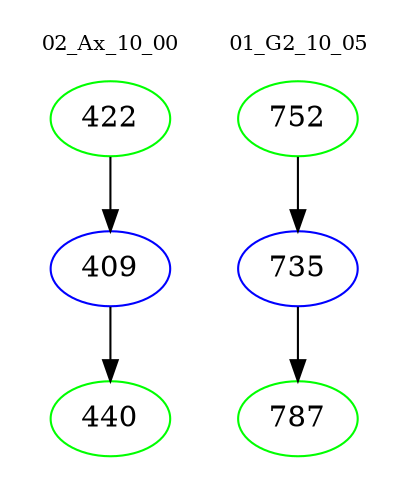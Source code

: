 digraph{
subgraph cluster_0 {
color = white
label = "02_Ax_10_00";
fontsize=10;
T0_422 [label="422", color="green"]
T0_422 -> T0_409 [color="black"]
T0_409 [label="409", color="blue"]
T0_409 -> T0_440 [color="black"]
T0_440 [label="440", color="green"]
}
subgraph cluster_1 {
color = white
label = "01_G2_10_05";
fontsize=10;
T1_752 [label="752", color="green"]
T1_752 -> T1_735 [color="black"]
T1_735 [label="735", color="blue"]
T1_735 -> T1_787 [color="black"]
T1_787 [label="787", color="green"]
}
}
